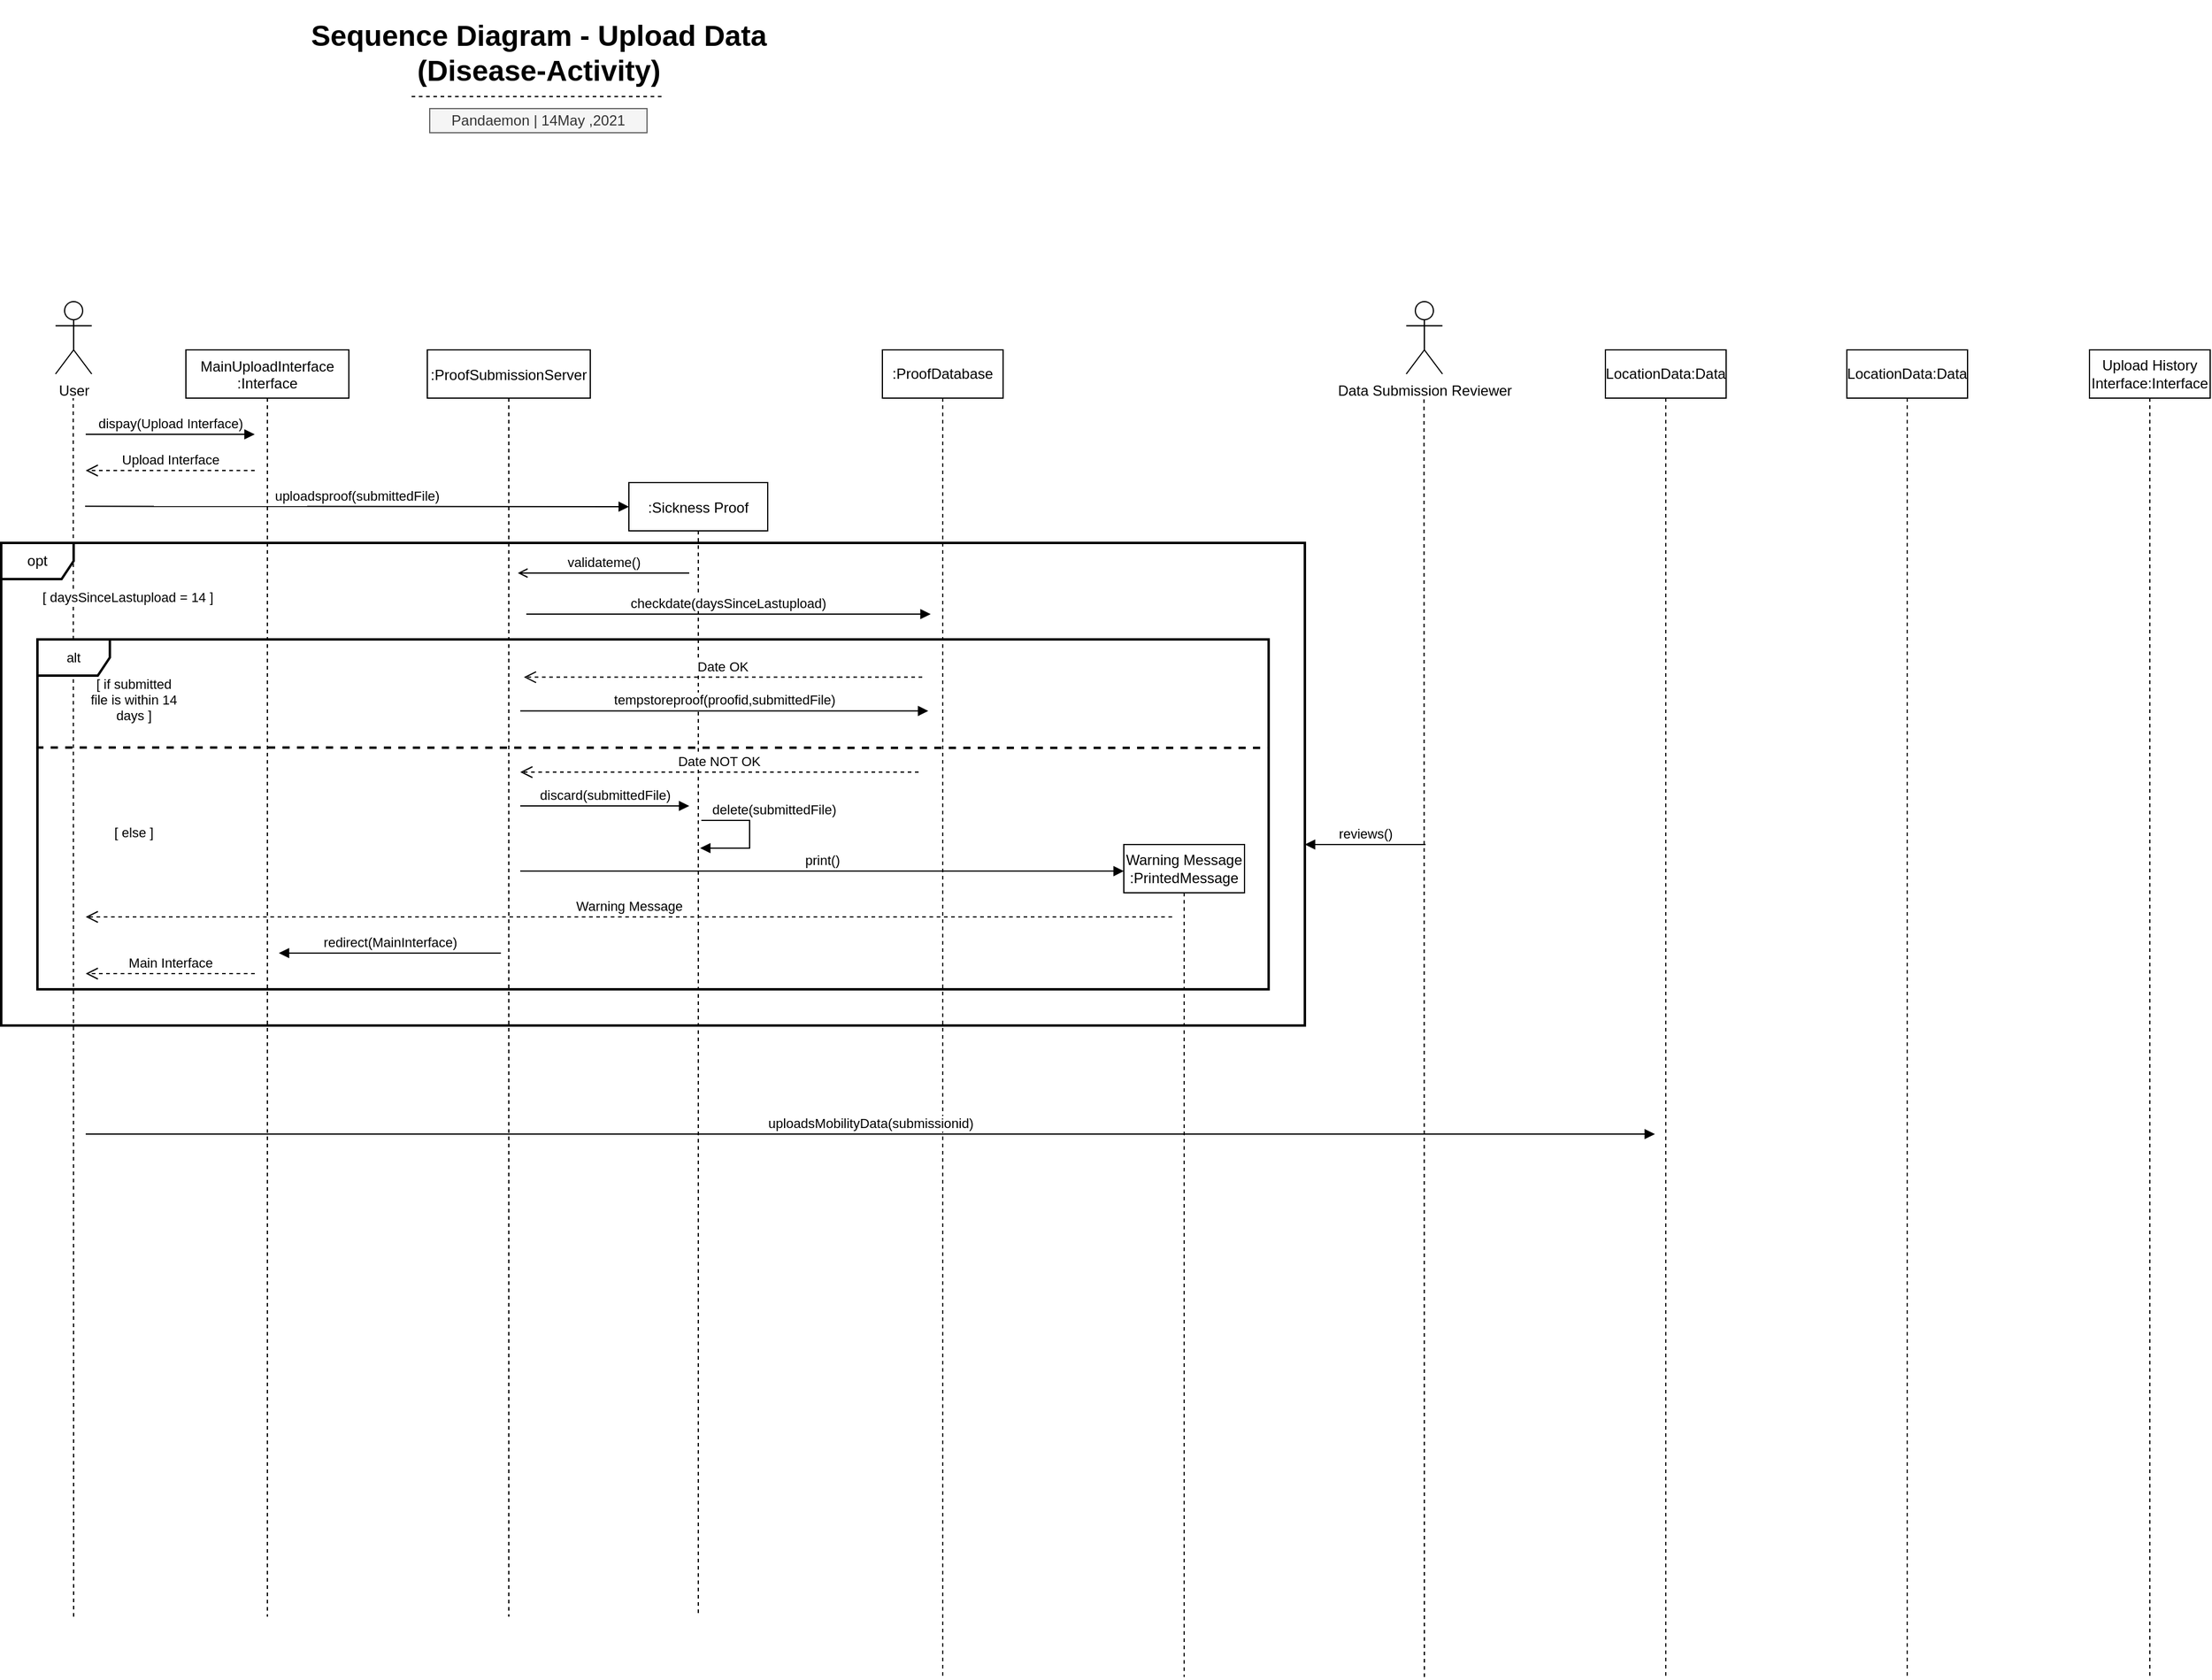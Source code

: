 <mxfile version="14.6.13" type="device"><diagram id="kgpKYQtTHZ0yAKxKKP6v" name="Page-1"><mxGraphModel dx="2912" dy="1132" grid="1" gridSize="10" guides="1" tooltips="1" connect="1" arrows="1" fold="1" page="1" pageScale="1" pageWidth="850" pageHeight="1100" math="0" shadow="0"><root><mxCell id="0"/><mxCell id="1" parent="0"/><mxCell id="Om-rAoznsVqeF17_8Hrn-14" value="opt" style="shape=umlFrame;whiteSpace=wrap;html=1;rounded=0;gradientColor=none;strokeWidth=2;" vertex="1" parent="1"><mxGeometry x="-20" y="470" width="1080" height="400" as="geometry"/></mxCell><mxCell id="Om-rAoznsVqeF17_8Hrn-8" value=":ProofDatabase" style="shape=umlLifeline;perimeter=lifelinePerimeter;whiteSpace=wrap;html=1;container=1;collapsible=0;recursiveResize=0;outlineConnect=0;labelBorderColor=none;rounded=0;" vertex="1" parent="1"><mxGeometry x="710" y="310" width="100" height="1100" as="geometry"/></mxCell><mxCell id="3nuBFxr9cyL0pnOWT2aG-1" value="MainUploadInterface&#10;:Interface" style="shape=umlLifeline;perimeter=lifelinePerimeter;container=0;collapsible=0;recursiveResize=0;rounded=0;shadow=0;strokeWidth=1;" parent="1" vertex="1"><mxGeometry x="133" y="310" width="135" height="1050" as="geometry"/></mxCell><mxCell id="3nuBFxr9cyL0pnOWT2aG-5" value=":Sickness Proof" style="shape=umlLifeline;perimeter=lifelinePerimeter;container=0;collapsible=0;recursiveResize=0;rounded=0;shadow=0;strokeWidth=1;" parent="1" vertex="1"><mxGeometry x="500" y="420" width="115" height="940" as="geometry"/></mxCell><mxCell id="3nuBFxr9cyL0pnOWT2aG-7" value="Date OK" style="verticalAlign=bottom;endArrow=open;dashed=1;endSize=8;shadow=0;strokeWidth=1;" parent="1" edge="1"><mxGeometry relative="1" as="geometry"><mxPoint x="413" y="581.31" as="targetPoint"/><mxPoint x="743" y="581.31" as="sourcePoint"/><Array as="points"><mxPoint x="663" y="581.31"/></Array></mxGeometry></mxCell><mxCell id="yswF-XRlM-i2mDEN6N3y-1" value="&lt;h1&gt;Sequence Diagram - Upload Data (Disease-Activity)&lt;/h1&gt;" style="text;html=1;strokeColor=none;fillColor=none;spacing=5;spacingTop=-20;whiteSpace=wrap;overflow=hidden;rounded=0;fontFamily=Helvetica;align=center;" parent="1" vertex="1"><mxGeometry x="178" y="30" width="495" height="120" as="geometry"/></mxCell><mxCell id="yswF-XRlM-i2mDEN6N3y-2" value="Pandaemon | 14May ,2021" style="text;html=1;strokeColor=#666666;fillColor=#f5f5f5;align=center;verticalAlign=middle;whiteSpace=wrap;rounded=0;fontFamily=Helvetica;fontStyle=0;fontColor=#333333;" parent="1" vertex="1"><mxGeometry x="335" y="110" width="180" height="20" as="geometry"/></mxCell><mxCell id="yswF-XRlM-i2mDEN6N3y-3" value="" style="endArrow=none;dashed=1;html=1;fontFamily=Helvetica;" parent="1" edge="1"><mxGeometry width="50" height="50" relative="1" as="geometry"><mxPoint x="320" y="100" as="sourcePoint"/><mxPoint x="530" y="100" as="targetPoint"/></mxGeometry></mxCell><mxCell id="yswF-XRlM-i2mDEN6N3y-4" value="User" style="shape=umlActor;verticalLabelPosition=bottom;verticalAlign=top;html=1;outlineConnect=0;" parent="1" vertex="1"><mxGeometry x="25" y="270" width="30" height="60" as="geometry"/></mxCell><mxCell id="yswF-XRlM-i2mDEN6N3y-5" value="" style="endArrow=none;dashed=1;html=1;" parent="1" edge="1"><mxGeometry width="50" height="50" relative="1" as="geometry"><mxPoint x="40" y="1360" as="sourcePoint"/><mxPoint x="39.66" y="350" as="targetPoint"/></mxGeometry></mxCell><mxCell id="Om-rAoznsVqeF17_8Hrn-1" value="LocationData:Data" style="shape=umlLifeline;perimeter=lifelinePerimeter;whiteSpace=wrap;html=1;container=1;collapsible=0;recursiveResize=0;outlineConnect=0;" vertex="1" parent="1"><mxGeometry x="1309" y="310" width="100" height="1100" as="geometry"/></mxCell><mxCell id="Om-rAoznsVqeF17_8Hrn-2" value="LocationData:Data" style="shape=umlLifeline;perimeter=lifelinePerimeter;whiteSpace=wrap;html=1;container=1;collapsible=0;recursiveResize=0;outlineConnect=0;" vertex="1" parent="1"><mxGeometry x="1509" y="310" width="100" height="1100" as="geometry"/></mxCell><mxCell id="Om-rAoznsVqeF17_8Hrn-3" value="Data Submission Reviewer" style="shape=umlActor;verticalLabelPosition=bottom;verticalAlign=top;html=1;outlineConnect=0;" vertex="1" parent="1"><mxGeometry x="1144" y="270" width="30" height="60" as="geometry"/></mxCell><mxCell id="Om-rAoznsVqeF17_8Hrn-4" value="" style="endArrow=none;dashed=1;html=1;" edge="1" parent="1"><mxGeometry width="50" height="50" relative="1" as="geometry"><mxPoint x="1159" y="1410" as="sourcePoint"/><mxPoint x="1158.71" y="350" as="targetPoint"/></mxGeometry></mxCell><mxCell id="Om-rAoznsVqeF17_8Hrn-5" value="reviews()" style="html=1;verticalAlign=bottom;endArrow=block;" edge="1" parent="1"><mxGeometry width="80" relative="1" as="geometry"><mxPoint x="1160" y="720" as="sourcePoint"/><mxPoint x="1060" y="720" as="targetPoint"/></mxGeometry></mxCell><mxCell id="Om-rAoznsVqeF17_8Hrn-6" value="uploadsMobilityData(submissionid)" style="html=1;verticalAlign=bottom;endArrow=block;" edge="1" parent="1"><mxGeometry width="80" relative="1" as="geometry"><mxPoint x="50" y="960" as="sourcePoint"/><mxPoint x="1350" y="960" as="targetPoint"/></mxGeometry></mxCell><mxCell id="Om-rAoznsVqeF17_8Hrn-7" value="Warning Message&lt;br&gt;:PrintedMessage" style="shape=umlLifeline;perimeter=lifelinePerimeter;whiteSpace=wrap;html=1;container=1;collapsible=0;recursiveResize=0;outlineConnect=0;" vertex="1" parent="1"><mxGeometry x="910" y="720" width="100" height="690" as="geometry"/></mxCell><mxCell id="Om-rAoznsVqeF17_8Hrn-9" value="checkdate(daysSinceLastupload)" style="verticalAlign=bottom;endArrow=block;shadow=0;strokeWidth=1;" edge="1" parent="1"><mxGeometry relative="1" as="geometry"><mxPoint x="415" y="529" as="sourcePoint"/><mxPoint x="750" y="529" as="targetPoint"/></mxGeometry></mxCell><mxCell id="Om-rAoznsVqeF17_8Hrn-11" value=":ProofSubmissionServer" style="shape=umlLifeline;perimeter=lifelinePerimeter;container=0;collapsible=0;recursiveResize=0;rounded=0;shadow=0;strokeWidth=1;" vertex="1" parent="1"><mxGeometry x="333" y="310" width="135" height="1050" as="geometry"/></mxCell><mxCell id="Om-rAoznsVqeF17_8Hrn-12" value="dispay(Upload Interface)" style="html=1;verticalAlign=bottom;endArrow=block;" edge="1" parent="1"><mxGeometry width="80" relative="1" as="geometry"><mxPoint x="50" y="380" as="sourcePoint"/><mxPoint x="190" y="380" as="targetPoint"/></mxGeometry></mxCell><mxCell id="Om-rAoznsVqeF17_8Hrn-13" value="uploadsproof(submittedFile)" style="verticalAlign=bottom;endArrow=block;shadow=0;strokeWidth=1;" edge="1" parent="1"><mxGeometry relative="1" as="geometry"><mxPoint x="49.5" y="439.66" as="sourcePoint"/><mxPoint x="500" y="440" as="targetPoint"/></mxGeometry></mxCell><mxCell id="Om-rAoznsVqeF17_8Hrn-15" value="validateme()" style="html=1;verticalAlign=bottom;endArrow=none;endFill=0;startArrow=open;startFill=0;" edge="1" parent="1"><mxGeometry width="80" relative="1" as="geometry"><mxPoint x="408" y="495" as="sourcePoint"/><mxPoint x="550" y="495" as="targetPoint"/></mxGeometry></mxCell><mxCell id="Om-rAoznsVqeF17_8Hrn-16" value="tempstoreproof(proofid,submittedFile)" style="html=1;verticalAlign=bottom;endArrow=block;" edge="1" parent="1"><mxGeometry width="80" relative="1" as="geometry"><mxPoint x="410" y="609.31" as="sourcePoint"/><mxPoint x="748" y="609.31" as="targetPoint"/></mxGeometry></mxCell><mxCell id="Om-rAoznsVqeF17_8Hrn-17" value="[&amp;nbsp;&lt;span style=&quot;font-size: 11px; background-color: rgb(255, 255, 255);&quot;&gt;daysSinceLastupload = 14 ]&lt;/span&gt;" style="text;html=1;strokeColor=none;fillColor=none;align=center;verticalAlign=middle;whiteSpace=wrap;rounded=0;fontSize=11;" vertex="1" parent="1"><mxGeometry x="10" y="500" width="150" height="30" as="geometry"/></mxCell><mxCell id="Om-rAoznsVqeF17_8Hrn-18" value="Date NOT OK" style="verticalAlign=bottom;endArrow=open;dashed=1;endSize=8;shadow=0;strokeWidth=1;" edge="1" parent="1"><mxGeometry relative="1" as="geometry"><mxPoint x="410" y="660" as="targetPoint"/><mxPoint x="740" y="660" as="sourcePoint"/><Array as="points"><mxPoint x="660" y="660"/></Array></mxGeometry></mxCell><mxCell id="Om-rAoznsVqeF17_8Hrn-19" value="discard(submittedFile)" style="html=1;verticalAlign=bottom;endArrow=block;fontSize=11;" edge="1" parent="1"><mxGeometry width="80" relative="1" as="geometry"><mxPoint x="410" y="688" as="sourcePoint"/><mxPoint x="550" y="688" as="targetPoint"/></mxGeometry></mxCell><mxCell id="Om-rAoznsVqeF17_8Hrn-20" value="print()" style="html=1;verticalAlign=bottom;endArrow=block;fontSize=11;entryX=0;entryY=0.029;entryDx=0;entryDy=0;entryPerimeter=0;" edge="1" parent="1"><mxGeometry width="80" relative="1" as="geometry"><mxPoint x="410" y="742" as="sourcePoint"/><mxPoint x="910" y="742.01" as="targetPoint"/></mxGeometry></mxCell><mxCell id="Om-rAoznsVqeF17_8Hrn-21" value="Warning Message" style="html=1;verticalAlign=bottom;endArrow=open;endSize=8;fontSize=11;dashed=1;" edge="1" parent="1"><mxGeometry relative="1" as="geometry"><mxPoint x="950" y="780" as="sourcePoint"/><mxPoint x="50" y="780" as="targetPoint"/></mxGeometry></mxCell><mxCell id="Om-rAoznsVqeF17_8Hrn-22" value="redirect(MainInterface)" style="html=1;verticalAlign=bottom;endArrow=block;fontSize=11;" edge="1" parent="1"><mxGeometry width="80" relative="1" as="geometry"><mxPoint x="394" y="810" as="sourcePoint"/><mxPoint x="210" y="810" as="targetPoint"/></mxGeometry></mxCell><mxCell id="Om-rAoznsVqeF17_8Hrn-23" value="Main Interface" style="html=1;verticalAlign=bottom;endArrow=open;dashed=1;endSize=8;fontSize=11;" edge="1" parent="1"><mxGeometry relative="1" as="geometry"><mxPoint x="190" y="827" as="sourcePoint"/><mxPoint x="50" y="827" as="targetPoint"/></mxGeometry></mxCell><mxCell id="Om-rAoznsVqeF17_8Hrn-24" value="Upload Interface" style="html=1;verticalAlign=bottom;endArrow=open;dashed=1;endSize=8;fontSize=11;" edge="1" parent="1"><mxGeometry relative="1" as="geometry"><mxPoint x="190" y="410" as="sourcePoint"/><mxPoint x="50" y="410" as="targetPoint"/></mxGeometry></mxCell><mxCell id="Om-rAoznsVqeF17_8Hrn-25" value="delete(submittedFile)" style="html=1;verticalAlign=bottom;endArrow=block;fontSize=11;rounded=0;" edge="1" parent="1"><mxGeometry x="-0.234" y="20" width="80" relative="1" as="geometry"><mxPoint x="560" y="700" as="sourcePoint"/><mxPoint x="559" y="723" as="targetPoint"/><Array as="points"><mxPoint x="600" y="700"/><mxPoint x="600" y="723"/></Array><mxPoint as="offset"/></mxGeometry></mxCell><mxCell id="Om-rAoznsVqeF17_8Hrn-26" value="alt" style="shape=umlFrame;whiteSpace=wrap;html=1;rounded=0;fontSize=11;gradientColor=none;strokeWidth=2;" vertex="1" parent="1"><mxGeometry x="10" y="550" width="1020" height="290" as="geometry"/></mxCell><mxCell id="Om-rAoznsVqeF17_8Hrn-28" value="" style="endArrow=none;dashed=1;html=1;fontSize=11;exitX=-0.001;exitY=0.309;exitDx=0;exitDy=0;exitPerimeter=0;entryX=1.001;entryY=0.317;entryDx=0;entryDy=0;entryPerimeter=0;strokeWidth=2;" edge="1" parent="1"><mxGeometry width="50" height="50" relative="1" as="geometry"><mxPoint x="8.98" y="639.61" as="sourcePoint"/><mxPoint x="1031" y="639.93" as="targetPoint"/></mxGeometry></mxCell><mxCell id="Om-rAoznsVqeF17_8Hrn-29" value="[ if submitted file is within 14 days ]" style="text;html=1;strokeColor=none;fillColor=none;align=center;verticalAlign=middle;whiteSpace=wrap;rounded=0;fontSize=11;" vertex="1" parent="1"><mxGeometry x="50" y="590" width="80" height="20" as="geometry"/></mxCell><mxCell id="Om-rAoznsVqeF17_8Hrn-30" value="[ else ]" style="text;html=1;strokeColor=none;fillColor=none;align=center;verticalAlign=middle;whiteSpace=wrap;rounded=0;fontSize=11;" vertex="1" parent="1"><mxGeometry x="50" y="700" width="80" height="20" as="geometry"/></mxCell><mxCell id="Om-rAoznsVqeF17_8Hrn-31" value="Upload History Interface:Interface" style="shape=umlLifeline;perimeter=lifelinePerimeter;whiteSpace=wrap;html=1;container=1;collapsible=0;recursiveResize=0;outlineConnect=0;" vertex="1" parent="1"><mxGeometry x="1710" y="310" width="100" height="1100" as="geometry"/></mxCell></root></mxGraphModel></diagram></mxfile>